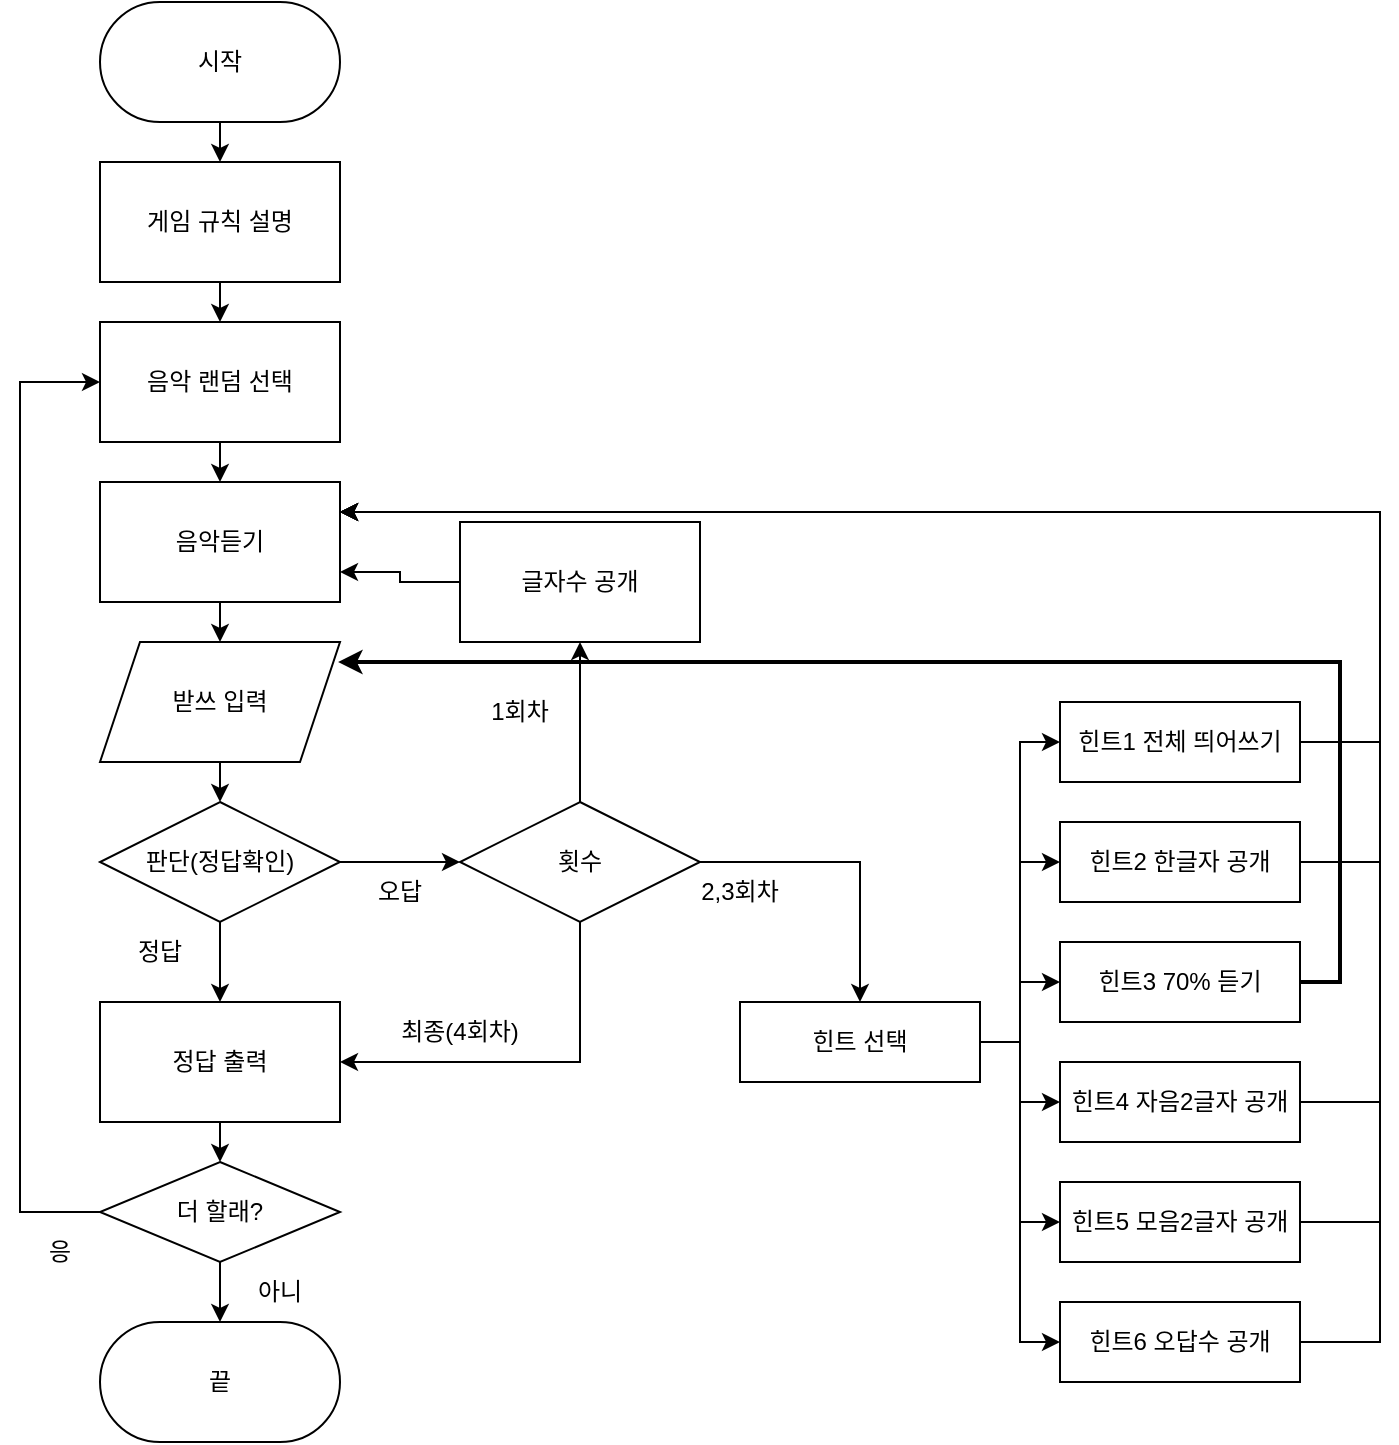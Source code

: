 <mxfile version="24.2.7" type="device">
  <diagram name="페이지-1" id="SO87PtejvHT-1XlAHdhC">
    <mxGraphModel dx="1434" dy="780" grid="1" gridSize="10" guides="1" tooltips="1" connect="1" arrows="1" fold="1" page="1" pageScale="1" pageWidth="827" pageHeight="1169" math="0" shadow="0">
      <root>
        <mxCell id="0" />
        <mxCell id="1" parent="0" />
        <mxCell id="_k--K9BIXfXoBWut_Hrd-18" style="edgeStyle=orthogonalEdgeStyle;rounded=0;orthogonalLoop=1;jettySize=auto;html=1;exitX=0.5;exitY=1;exitDx=0;exitDy=0;entryX=0.5;entryY=0;entryDx=0;entryDy=0;" parent="1" source="_k--K9BIXfXoBWut_Hrd-5" target="_k--K9BIXfXoBWut_Hrd-11" edge="1">
          <mxGeometry relative="1" as="geometry" />
        </mxCell>
        <mxCell id="_k--K9BIXfXoBWut_Hrd-5" value="시작" style="rounded=1;whiteSpace=wrap;html=1;arcSize=50;" parent="1" vertex="1">
          <mxGeometry x="120" y="80" width="120" height="60" as="geometry" />
        </mxCell>
        <mxCell id="_k--K9BIXfXoBWut_Hrd-6" value="처리" style="rounded=0;whiteSpace=wrap;html=1;" parent="1" vertex="1">
          <mxGeometry x="120" y="160" width="120" height="60" as="geometry" />
        </mxCell>
        <mxCell id="_k--K9BIXfXoBWut_Hrd-19" style="edgeStyle=orthogonalEdgeStyle;rounded=0;orthogonalLoop=1;jettySize=auto;html=1;exitX=0.5;exitY=1;exitDx=0;exitDy=0;entryX=0.5;entryY=0;entryDx=0;entryDy=0;" parent="1" source="_k--K9BIXfXoBWut_Hrd-9" target="_k--K9BIXfXoBWut_Hrd-10" edge="1">
          <mxGeometry relative="1" as="geometry" />
        </mxCell>
        <mxCell id="_k--K9BIXfXoBWut_Hrd-9" value="받쓰 입력" style="shape=parallelogram;perimeter=parallelogramPerimeter;whiteSpace=wrap;html=1;fixedSize=1;" parent="1" vertex="1">
          <mxGeometry x="120" y="400" width="120" height="60" as="geometry" />
        </mxCell>
        <mxCell id="_k--K9BIXfXoBWut_Hrd-34" style="edgeStyle=orthogonalEdgeStyle;rounded=0;orthogonalLoop=1;jettySize=auto;html=1;exitX=0.5;exitY=1;exitDx=0;exitDy=0;entryX=0.5;entryY=0;entryDx=0;entryDy=0;" parent="1" source="_k--K9BIXfXoBWut_Hrd-10" edge="1">
          <mxGeometry relative="1" as="geometry">
            <mxPoint x="180" y="580" as="targetPoint" />
          </mxGeometry>
        </mxCell>
        <mxCell id="_k--K9BIXfXoBWut_Hrd-39" style="edgeStyle=orthogonalEdgeStyle;rounded=0;orthogonalLoop=1;jettySize=auto;html=1;exitX=1;exitY=0.5;exitDx=0;exitDy=0;entryX=0;entryY=0.5;entryDx=0;entryDy=0;" parent="1" source="_k--K9BIXfXoBWut_Hrd-10" target="_k--K9BIXfXoBWut_Hrd-33" edge="1">
          <mxGeometry relative="1" as="geometry" />
        </mxCell>
        <mxCell id="_k--K9BIXfXoBWut_Hrd-10" value="판단(정답확인)" style="rhombus;whiteSpace=wrap;html=1;" parent="1" vertex="1">
          <mxGeometry x="120" y="480" width="120" height="60" as="geometry" />
        </mxCell>
        <mxCell id="_k--K9BIXfXoBWut_Hrd-63" style="edgeStyle=orthogonalEdgeStyle;rounded=0;orthogonalLoop=1;jettySize=auto;html=1;exitX=0.5;exitY=1;exitDx=0;exitDy=0;entryX=0.5;entryY=0;entryDx=0;entryDy=0;" parent="1" source="_k--K9BIXfXoBWut_Hrd-11" target="_k--K9BIXfXoBWut_Hrd-62" edge="1">
          <mxGeometry relative="1" as="geometry" />
        </mxCell>
        <mxCell id="_k--K9BIXfXoBWut_Hrd-11" value="게임 규칙 설명" style="rounded=0;whiteSpace=wrap;html=1;" parent="1" vertex="1">
          <mxGeometry x="120" y="160" width="120" height="60" as="geometry" />
        </mxCell>
        <mxCell id="_k--K9BIXfXoBWut_Hrd-16" style="edgeStyle=orthogonalEdgeStyle;rounded=0;orthogonalLoop=1;jettySize=auto;html=1;exitX=0.5;exitY=1;exitDx=0;exitDy=0;entryX=0.5;entryY=0;entryDx=0;entryDy=0;" parent="1" source="_k--K9BIXfXoBWut_Hrd-12" target="_k--K9BIXfXoBWut_Hrd-9" edge="1">
          <mxGeometry relative="1" as="geometry" />
        </mxCell>
        <mxCell id="_k--K9BIXfXoBWut_Hrd-12" value="음악듣기" style="rounded=0;whiteSpace=wrap;html=1;" parent="1" vertex="1">
          <mxGeometry x="120" y="320" width="120" height="60" as="geometry" />
        </mxCell>
        <mxCell id="_k--K9BIXfXoBWut_Hrd-50" style="edgeStyle=orthogonalEdgeStyle;rounded=0;orthogonalLoop=1;jettySize=auto;html=1;exitX=1;exitY=0.5;exitDx=0;exitDy=0;entryX=1;entryY=0.25;entryDx=0;entryDy=0;" parent="1" source="_k--K9BIXfXoBWut_Hrd-14" target="_k--K9BIXfXoBWut_Hrd-12" edge="1">
          <mxGeometry relative="1" as="geometry">
            <Array as="points">
              <mxPoint x="760" y="450" />
              <mxPoint x="760" y="335" />
            </Array>
          </mxGeometry>
        </mxCell>
        <mxCell id="_k--K9BIXfXoBWut_Hrd-14" value="힌트1 전체 띄어쓰기" style="rounded=0;whiteSpace=wrap;html=1;" parent="1" vertex="1">
          <mxGeometry x="600" y="430" width="120" height="40" as="geometry" />
        </mxCell>
        <mxCell id="_k--K9BIXfXoBWut_Hrd-51" style="edgeStyle=orthogonalEdgeStyle;rounded=0;orthogonalLoop=1;jettySize=auto;html=1;exitX=1;exitY=0.5;exitDx=0;exitDy=0;entryX=1;entryY=0.25;entryDx=0;entryDy=0;" parent="1" source="_k--K9BIXfXoBWut_Hrd-20" target="_k--K9BIXfXoBWut_Hrd-12" edge="1">
          <mxGeometry relative="1" as="geometry">
            <Array as="points">
              <mxPoint x="760" y="510" />
              <mxPoint x="760" y="335" />
            </Array>
          </mxGeometry>
        </mxCell>
        <mxCell id="_k--K9BIXfXoBWut_Hrd-20" value="힌트2 한글자 공개" style="rounded=0;whiteSpace=wrap;html=1;" parent="1" vertex="1">
          <mxGeometry x="600" y="490" width="120" height="40" as="geometry" />
        </mxCell>
        <mxCell id="_k--K9BIXfXoBWut_Hrd-21" value="힌트3 70% 듣기" style="rounded=0;whiteSpace=wrap;html=1;" parent="1" vertex="1">
          <mxGeometry x="600" y="550" width="120" height="40" as="geometry" />
        </mxCell>
        <mxCell id="_k--K9BIXfXoBWut_Hrd-53" style="edgeStyle=orthogonalEdgeStyle;rounded=0;orthogonalLoop=1;jettySize=auto;html=1;exitX=1;exitY=0.5;exitDx=0;exitDy=0;entryX=1;entryY=0.25;entryDx=0;entryDy=0;" parent="1" source="_k--K9BIXfXoBWut_Hrd-22" target="_k--K9BIXfXoBWut_Hrd-12" edge="1">
          <mxGeometry relative="1" as="geometry">
            <Array as="points">
              <mxPoint x="760" y="630" />
              <mxPoint x="760" y="335" />
            </Array>
          </mxGeometry>
        </mxCell>
        <mxCell id="_k--K9BIXfXoBWut_Hrd-22" value="힌트4 자음2글자 공개" style="rounded=0;whiteSpace=wrap;html=1;" parent="1" vertex="1">
          <mxGeometry x="600" y="610" width="120" height="40" as="geometry" />
        </mxCell>
        <mxCell id="_k--K9BIXfXoBWut_Hrd-55" style="edgeStyle=orthogonalEdgeStyle;rounded=0;orthogonalLoop=1;jettySize=auto;html=1;exitX=1;exitY=0.5;exitDx=0;exitDy=0;entryX=1;entryY=0.25;entryDx=0;entryDy=0;" parent="1" source="_k--K9BIXfXoBWut_Hrd-23" target="_k--K9BIXfXoBWut_Hrd-12" edge="1">
          <mxGeometry relative="1" as="geometry">
            <Array as="points">
              <mxPoint x="760" y="690" />
              <mxPoint x="760" y="335" />
            </Array>
          </mxGeometry>
        </mxCell>
        <mxCell id="_k--K9BIXfXoBWut_Hrd-23" value="힌트5 모음2글자 공개" style="rounded=0;whiteSpace=wrap;html=1;" parent="1" vertex="1">
          <mxGeometry x="600" y="670" width="120" height="40" as="geometry" />
        </mxCell>
        <mxCell id="_k--K9BIXfXoBWut_Hrd-56" style="edgeStyle=orthogonalEdgeStyle;rounded=0;orthogonalLoop=1;jettySize=auto;html=1;exitX=1;exitY=0.5;exitDx=0;exitDy=0;entryX=1;entryY=0.25;entryDx=0;entryDy=0;" parent="1" source="_k--K9BIXfXoBWut_Hrd-24" target="_k--K9BIXfXoBWut_Hrd-12" edge="1">
          <mxGeometry relative="1" as="geometry">
            <Array as="points">
              <mxPoint x="760" y="750" />
              <mxPoint x="760" y="335" />
            </Array>
          </mxGeometry>
        </mxCell>
        <mxCell id="_k--K9BIXfXoBWut_Hrd-24" value="힌트6 오답수 공개" style="rounded=0;whiteSpace=wrap;html=1;" parent="1" vertex="1">
          <mxGeometry x="600" y="730" width="120" height="40" as="geometry" />
        </mxCell>
        <mxCell id="_k--K9BIXfXoBWut_Hrd-27" style="edgeStyle=orthogonalEdgeStyle;rounded=0;orthogonalLoop=1;jettySize=auto;html=1;exitX=1;exitY=0.5;exitDx=0;exitDy=0;entryX=0;entryY=0.5;entryDx=0;entryDy=0;" parent="1" source="_k--K9BIXfXoBWut_Hrd-25" target="_k--K9BIXfXoBWut_Hrd-21" edge="1">
          <mxGeometry relative="1" as="geometry" />
        </mxCell>
        <mxCell id="_k--K9BIXfXoBWut_Hrd-28" style="edgeStyle=orthogonalEdgeStyle;rounded=0;orthogonalLoop=1;jettySize=auto;html=1;exitX=1;exitY=0.5;exitDx=0;exitDy=0;entryX=0;entryY=0.5;entryDx=0;entryDy=0;" parent="1" source="_k--K9BIXfXoBWut_Hrd-25" target="_k--K9BIXfXoBWut_Hrd-22" edge="1">
          <mxGeometry relative="1" as="geometry" />
        </mxCell>
        <mxCell id="_k--K9BIXfXoBWut_Hrd-29" style="edgeStyle=orthogonalEdgeStyle;rounded=0;orthogonalLoop=1;jettySize=auto;html=1;exitX=1;exitY=0.5;exitDx=0;exitDy=0;entryX=0;entryY=0.5;entryDx=0;entryDy=0;" parent="1" source="_k--K9BIXfXoBWut_Hrd-25" target="_k--K9BIXfXoBWut_Hrd-20" edge="1">
          <mxGeometry relative="1" as="geometry" />
        </mxCell>
        <mxCell id="_k--K9BIXfXoBWut_Hrd-30" style="edgeStyle=orthogonalEdgeStyle;rounded=0;orthogonalLoop=1;jettySize=auto;html=1;exitX=1;exitY=0.5;exitDx=0;exitDy=0;entryX=0;entryY=0.5;entryDx=0;entryDy=0;" parent="1" source="_k--K9BIXfXoBWut_Hrd-25" target="_k--K9BIXfXoBWut_Hrd-14" edge="1">
          <mxGeometry relative="1" as="geometry" />
        </mxCell>
        <mxCell id="_k--K9BIXfXoBWut_Hrd-31" style="edgeStyle=orthogonalEdgeStyle;rounded=0;orthogonalLoop=1;jettySize=auto;html=1;exitX=1;exitY=0.5;exitDx=0;exitDy=0;entryX=0;entryY=0.5;entryDx=0;entryDy=0;" parent="1" source="_k--K9BIXfXoBWut_Hrd-25" target="_k--K9BIXfXoBWut_Hrd-23" edge="1">
          <mxGeometry relative="1" as="geometry" />
        </mxCell>
        <mxCell id="_k--K9BIXfXoBWut_Hrd-32" style="edgeStyle=orthogonalEdgeStyle;rounded=0;orthogonalLoop=1;jettySize=auto;html=1;exitX=1;exitY=0.5;exitDx=0;exitDy=0;entryX=0;entryY=0.5;entryDx=0;entryDy=0;" parent="1" source="_k--K9BIXfXoBWut_Hrd-25" target="_k--K9BIXfXoBWut_Hrd-24" edge="1">
          <mxGeometry relative="1" as="geometry" />
        </mxCell>
        <mxCell id="_k--K9BIXfXoBWut_Hrd-25" value="힌트 선택" style="rounded=0;whiteSpace=wrap;html=1;" parent="1" vertex="1">
          <mxGeometry x="440" y="580" width="120" height="40" as="geometry" />
        </mxCell>
        <mxCell id="_k--K9BIXfXoBWut_Hrd-45" style="edgeStyle=orthogonalEdgeStyle;rounded=0;orthogonalLoop=1;jettySize=auto;html=1;exitX=1;exitY=0.5;exitDx=0;exitDy=0;entryX=0.5;entryY=0;entryDx=0;entryDy=0;" parent="1" source="_k--K9BIXfXoBWut_Hrd-33" target="_k--K9BIXfXoBWut_Hrd-25" edge="1">
          <mxGeometry relative="1" as="geometry" />
        </mxCell>
        <mxCell id="_k--K9BIXfXoBWut_Hrd-59" style="edgeStyle=orthogonalEdgeStyle;rounded=0;orthogonalLoop=1;jettySize=auto;html=1;exitX=0.5;exitY=0;exitDx=0;exitDy=0;entryX=0.5;entryY=1;entryDx=0;entryDy=0;" parent="1" source="_k--K9BIXfXoBWut_Hrd-33" target="_k--K9BIXfXoBWut_Hrd-58" edge="1">
          <mxGeometry relative="1" as="geometry" />
        </mxCell>
        <mxCell id="_k--K9BIXfXoBWut_Hrd-75" style="edgeStyle=orthogonalEdgeStyle;rounded=0;orthogonalLoop=1;jettySize=auto;html=1;exitX=0.5;exitY=1;exitDx=0;exitDy=0;entryX=1;entryY=0.5;entryDx=0;entryDy=0;" parent="1" source="_k--K9BIXfXoBWut_Hrd-33" target="_k--K9BIXfXoBWut_Hrd-73" edge="1">
          <mxGeometry relative="1" as="geometry" />
        </mxCell>
        <mxCell id="_k--K9BIXfXoBWut_Hrd-33" value="횟수" style="rhombus;whiteSpace=wrap;html=1;" parent="1" vertex="1">
          <mxGeometry x="300" y="480" width="120" height="60" as="geometry" />
        </mxCell>
        <mxCell id="_k--K9BIXfXoBWut_Hrd-35" value="정답" style="text;html=1;align=center;verticalAlign=middle;whiteSpace=wrap;rounded=0;" parent="1" vertex="1">
          <mxGeometry x="120" y="540" width="60" height="30" as="geometry" />
        </mxCell>
        <mxCell id="_k--K9BIXfXoBWut_Hrd-38" value="오답" style="text;html=1;align=center;verticalAlign=middle;whiteSpace=wrap;rounded=0;" parent="1" vertex="1">
          <mxGeometry x="240" y="510" width="60" height="30" as="geometry" />
        </mxCell>
        <mxCell id="_k--K9BIXfXoBWut_Hrd-42" value="2,3회차" style="text;html=1;align=center;verticalAlign=middle;whiteSpace=wrap;rounded=0;" parent="1" vertex="1">
          <mxGeometry x="410" y="510" width="60" height="30" as="geometry" />
        </mxCell>
        <mxCell id="_k--K9BIXfXoBWut_Hrd-43" value="최종(4회차)" style="text;html=1;align=center;verticalAlign=middle;whiteSpace=wrap;rounded=0;" parent="1" vertex="1">
          <mxGeometry x="260" y="580" width="80" height="30" as="geometry" />
        </mxCell>
        <mxCell id="_k--K9BIXfXoBWut_Hrd-44" value="1회차" style="text;html=1;align=center;verticalAlign=middle;whiteSpace=wrap;rounded=0;" parent="1" vertex="1">
          <mxGeometry x="300" y="420" width="60" height="30" as="geometry" />
        </mxCell>
        <mxCell id="_k--K9BIXfXoBWut_Hrd-49" value="끝" style="rounded=1;whiteSpace=wrap;html=1;arcSize=50;" parent="1" vertex="1">
          <mxGeometry x="120" y="740" width="120" height="60" as="geometry" />
        </mxCell>
        <mxCell id="_k--K9BIXfXoBWut_Hrd-57" style="edgeStyle=orthogonalEdgeStyle;rounded=0;orthogonalLoop=1;jettySize=auto;html=1;exitX=1;exitY=0.5;exitDx=0;exitDy=0;entryX=0.992;entryY=0.167;entryDx=0;entryDy=0;entryPerimeter=0;strokeWidth=2;" parent="1" source="_k--K9BIXfXoBWut_Hrd-21" target="_k--K9BIXfXoBWut_Hrd-9" edge="1">
          <mxGeometry relative="1" as="geometry" />
        </mxCell>
        <mxCell id="_k--K9BIXfXoBWut_Hrd-61" style="edgeStyle=orthogonalEdgeStyle;rounded=0;orthogonalLoop=1;jettySize=auto;html=1;exitX=0;exitY=0.5;exitDx=0;exitDy=0;entryX=1;entryY=0.75;entryDx=0;entryDy=0;" parent="1" source="_k--K9BIXfXoBWut_Hrd-58" target="_k--K9BIXfXoBWut_Hrd-12" edge="1">
          <mxGeometry relative="1" as="geometry" />
        </mxCell>
        <mxCell id="_k--K9BIXfXoBWut_Hrd-58" value="글자수 공개" style="rounded=0;whiteSpace=wrap;html=1;" parent="1" vertex="1">
          <mxGeometry x="300" y="340" width="120" height="60" as="geometry" />
        </mxCell>
        <mxCell id="_k--K9BIXfXoBWut_Hrd-65" style="edgeStyle=orthogonalEdgeStyle;rounded=0;orthogonalLoop=1;jettySize=auto;html=1;exitX=0.5;exitY=1;exitDx=0;exitDy=0;entryX=0.5;entryY=0;entryDx=0;entryDy=0;" parent="1" source="_k--K9BIXfXoBWut_Hrd-62" target="_k--K9BIXfXoBWut_Hrd-12" edge="1">
          <mxGeometry relative="1" as="geometry" />
        </mxCell>
        <mxCell id="_k--K9BIXfXoBWut_Hrd-62" value="음악 랜덤 선택" style="rounded=0;whiteSpace=wrap;html=1;" parent="1" vertex="1">
          <mxGeometry x="120" y="240" width="120" height="60" as="geometry" />
        </mxCell>
        <mxCell id="_k--K9BIXfXoBWut_Hrd-68" style="edgeStyle=orthogonalEdgeStyle;rounded=0;orthogonalLoop=1;jettySize=auto;html=1;exitX=0.5;exitY=1;exitDx=0;exitDy=0;entryX=0.5;entryY=0;entryDx=0;entryDy=0;" parent="1" source="_k--K9BIXfXoBWut_Hrd-66" target="_k--K9BIXfXoBWut_Hrd-49" edge="1">
          <mxGeometry relative="1" as="geometry" />
        </mxCell>
        <mxCell id="_k--K9BIXfXoBWut_Hrd-69" style="edgeStyle=orthogonalEdgeStyle;rounded=0;orthogonalLoop=1;jettySize=auto;html=1;exitX=0;exitY=0.5;exitDx=0;exitDy=0;entryX=0;entryY=0.5;entryDx=0;entryDy=0;" parent="1" source="_k--K9BIXfXoBWut_Hrd-66" target="_k--K9BIXfXoBWut_Hrd-62" edge="1">
          <mxGeometry relative="1" as="geometry">
            <Array as="points">
              <mxPoint x="80" y="685" />
              <mxPoint x="80" y="270" />
            </Array>
          </mxGeometry>
        </mxCell>
        <mxCell id="_k--K9BIXfXoBWut_Hrd-66" value="더 할래?" style="rhombus;whiteSpace=wrap;html=1;" parent="1" vertex="1">
          <mxGeometry x="120" y="660" width="120" height="50" as="geometry" />
        </mxCell>
        <mxCell id="_k--K9BIXfXoBWut_Hrd-70" value="아니" style="text;html=1;align=center;verticalAlign=middle;whiteSpace=wrap;rounded=0;" parent="1" vertex="1">
          <mxGeometry x="180" y="710" width="60" height="30" as="geometry" />
        </mxCell>
        <mxCell id="_k--K9BIXfXoBWut_Hrd-71" value="응" style="text;html=1;align=center;verticalAlign=middle;whiteSpace=wrap;rounded=0;" parent="1" vertex="1">
          <mxGeometry x="70" y="690" width="60" height="30" as="geometry" />
        </mxCell>
        <mxCell id="_k--K9BIXfXoBWut_Hrd-76" style="edgeStyle=orthogonalEdgeStyle;rounded=0;orthogonalLoop=1;jettySize=auto;html=1;exitX=0.5;exitY=1;exitDx=0;exitDy=0;entryX=0.5;entryY=0;entryDx=0;entryDy=0;" parent="1" source="_k--K9BIXfXoBWut_Hrd-73" target="_k--K9BIXfXoBWut_Hrd-66" edge="1">
          <mxGeometry relative="1" as="geometry" />
        </mxCell>
        <mxCell id="_k--K9BIXfXoBWut_Hrd-73" value="정답 출력" style="rounded=0;whiteSpace=wrap;html=1;" parent="1" vertex="1">
          <mxGeometry x="120" y="580" width="120" height="60" as="geometry" />
        </mxCell>
      </root>
    </mxGraphModel>
  </diagram>
</mxfile>
